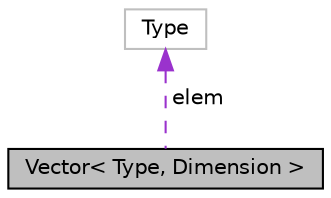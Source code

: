 digraph "Vector&lt; Type, Dimension &gt;"
{
  edge [fontname="Helvetica",fontsize="10",labelfontname="Helvetica",labelfontsize="10"];
  node [fontname="Helvetica",fontsize="10",shape=record];
  Node1 [label="Vector\< Type, Dimension \>",height=0.2,width=0.4,color="black", fillcolor="grey75", style="filled", fontcolor="black"];
  Node2 -> Node1 [dir="back",color="darkorchid3",fontsize="10",style="dashed",label=" elem" ,fontname="Helvetica"];
  Node2 [label="Type",height=0.2,width=0.4,color="grey75", fillcolor="white", style="filled"];
}
